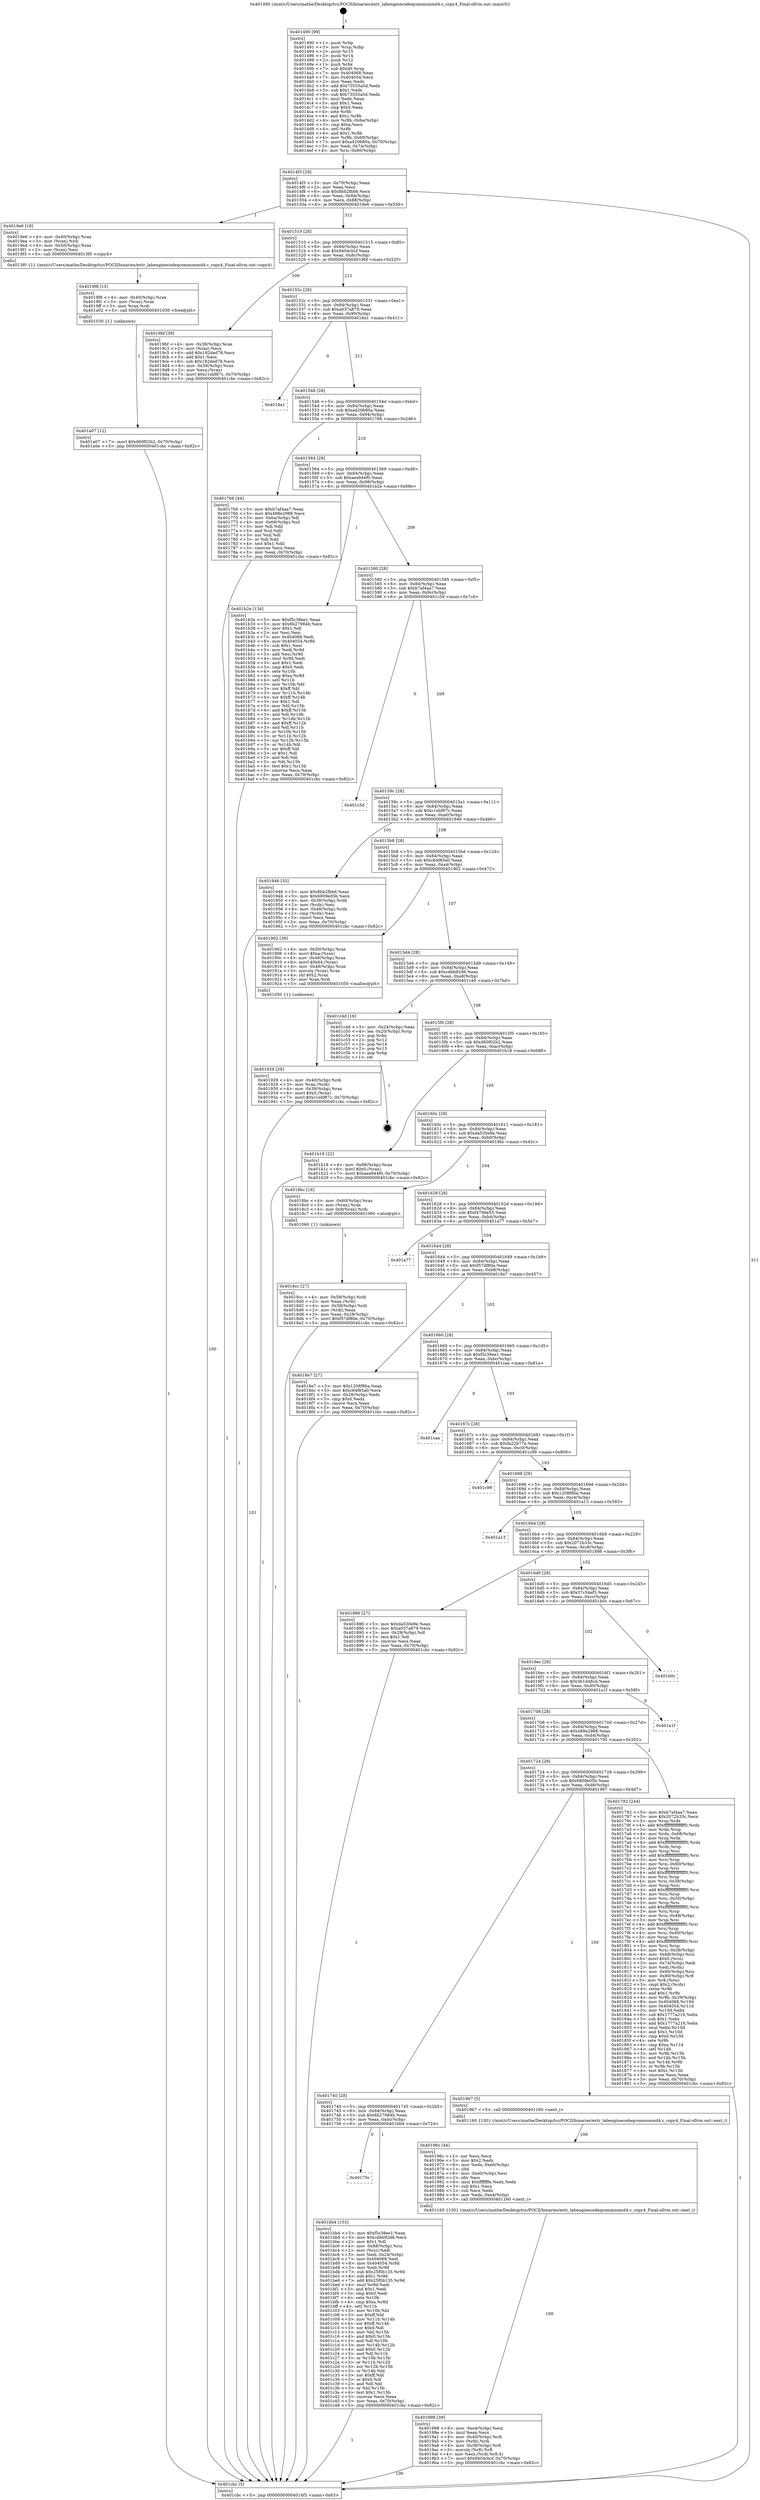 digraph "0x401490" {
  label = "0x401490 (/mnt/c/Users/mathe/Desktop/tcc/POCII/binaries/extr_labenginecodeqcommonmd4.c_copy4_Final-ollvm.out::main(0))"
  labelloc = "t"
  node[shape=record]

  Entry [label="",width=0.3,height=0.3,shape=circle,fillcolor=black,style=filled]
  "0x4014f3" [label="{
     0x4014f3 [29]\l
     | [instrs]\l
     &nbsp;&nbsp;0x4014f3 \<+3\>: mov -0x70(%rbp),%eax\l
     &nbsp;&nbsp;0x4014f6 \<+2\>: mov %eax,%ecx\l
     &nbsp;&nbsp;0x4014f8 \<+6\>: sub $0x8bb2fbb6,%ecx\l
     &nbsp;&nbsp;0x4014fe \<+6\>: mov %eax,-0x84(%rbp)\l
     &nbsp;&nbsp;0x401504 \<+6\>: mov %ecx,-0x88(%rbp)\l
     &nbsp;&nbsp;0x40150a \<+6\>: je 00000000004019e6 \<main+0x556\>\l
  }"]
  "0x4019e6" [label="{
     0x4019e6 [18]\l
     | [instrs]\l
     &nbsp;&nbsp;0x4019e6 \<+4\>: mov -0x40(%rbp),%rax\l
     &nbsp;&nbsp;0x4019ea \<+3\>: mov (%rax),%rdi\l
     &nbsp;&nbsp;0x4019ed \<+4\>: mov -0x50(%rbp),%rax\l
     &nbsp;&nbsp;0x4019f1 \<+2\>: mov (%rax),%esi\l
     &nbsp;&nbsp;0x4019f3 \<+5\>: call 00000000004013f0 \<copy4\>\l
     | [calls]\l
     &nbsp;&nbsp;0x4013f0 \{1\} (/mnt/c/Users/mathe/Desktop/tcc/POCII/binaries/extr_labenginecodeqcommonmd4.c_copy4_Final-ollvm.out::copy4)\l
  }"]
  "0x401510" [label="{
     0x401510 [28]\l
     | [instrs]\l
     &nbsp;&nbsp;0x401510 \<+5\>: jmp 0000000000401515 \<main+0x85\>\l
     &nbsp;&nbsp;0x401515 \<+6\>: mov -0x84(%rbp),%eax\l
     &nbsp;&nbsp;0x40151b \<+5\>: sub $0x9404cbcf,%eax\l
     &nbsp;&nbsp;0x401520 \<+6\>: mov %eax,-0x8c(%rbp)\l
     &nbsp;&nbsp;0x401526 \<+6\>: je 00000000004019bf \<main+0x52f\>\l
  }"]
  Exit [label="",width=0.3,height=0.3,shape=circle,fillcolor=black,style=filled,peripheries=2]
  "0x4019bf" [label="{
     0x4019bf [39]\l
     | [instrs]\l
     &nbsp;&nbsp;0x4019bf \<+4\>: mov -0x38(%rbp),%rax\l
     &nbsp;&nbsp;0x4019c3 \<+2\>: mov (%rax),%ecx\l
     &nbsp;&nbsp;0x4019c5 \<+6\>: add $0x182ded78,%ecx\l
     &nbsp;&nbsp;0x4019cb \<+3\>: add $0x1,%ecx\l
     &nbsp;&nbsp;0x4019ce \<+6\>: sub $0x182ded78,%ecx\l
     &nbsp;&nbsp;0x4019d4 \<+4\>: mov -0x38(%rbp),%rax\l
     &nbsp;&nbsp;0x4019d8 \<+2\>: mov %ecx,(%rax)\l
     &nbsp;&nbsp;0x4019da \<+7\>: movl $0xc1ebf87c,-0x70(%rbp)\l
     &nbsp;&nbsp;0x4019e1 \<+5\>: jmp 0000000000401cbc \<main+0x82c\>\l
  }"]
  "0x40152c" [label="{
     0x40152c [28]\l
     | [instrs]\l
     &nbsp;&nbsp;0x40152c \<+5\>: jmp 0000000000401531 \<main+0xa1\>\l
     &nbsp;&nbsp;0x401531 \<+6\>: mov -0x84(%rbp),%eax\l
     &nbsp;&nbsp;0x401537 \<+5\>: sub $0xa037a879,%eax\l
     &nbsp;&nbsp;0x40153c \<+6\>: mov %eax,-0x90(%rbp)\l
     &nbsp;&nbsp;0x401542 \<+6\>: je 00000000004018a1 \<main+0x411\>\l
  }"]
  "0x40175c" [label="{
     0x40175c\l
  }", style=dashed]
  "0x4018a1" [label="{
     0x4018a1\l
  }", style=dashed]
  "0x401548" [label="{
     0x401548 [28]\l
     | [instrs]\l
     &nbsp;&nbsp;0x401548 \<+5\>: jmp 000000000040154d \<main+0xbd\>\l
     &nbsp;&nbsp;0x40154d \<+6\>: mov -0x84(%rbp),%eax\l
     &nbsp;&nbsp;0x401553 \<+5\>: sub $0xa420680a,%eax\l
     &nbsp;&nbsp;0x401558 \<+6\>: mov %eax,-0x94(%rbp)\l
     &nbsp;&nbsp;0x40155e \<+6\>: je 0000000000401766 \<main+0x2d6\>\l
  }"]
  "0x401bb4" [label="{
     0x401bb4 [153]\l
     | [instrs]\l
     &nbsp;&nbsp;0x401bb4 \<+5\>: mov $0xf5c38ee1,%eax\l
     &nbsp;&nbsp;0x401bb9 \<+5\>: mov $0xcdbb92d6,%ecx\l
     &nbsp;&nbsp;0x401bbe \<+2\>: mov $0x1,%dl\l
     &nbsp;&nbsp;0x401bc0 \<+4\>: mov -0x68(%rbp),%rsi\l
     &nbsp;&nbsp;0x401bc4 \<+2\>: mov (%rsi),%edi\l
     &nbsp;&nbsp;0x401bc6 \<+3\>: mov %edi,-0x24(%rbp)\l
     &nbsp;&nbsp;0x401bc9 \<+7\>: mov 0x404068,%edi\l
     &nbsp;&nbsp;0x401bd0 \<+8\>: mov 0x404054,%r8d\l
     &nbsp;&nbsp;0x401bd8 \<+3\>: mov %edi,%r9d\l
     &nbsp;&nbsp;0x401bdb \<+7\>: sub $0x25f0b135,%r9d\l
     &nbsp;&nbsp;0x401be2 \<+4\>: sub $0x1,%r9d\l
     &nbsp;&nbsp;0x401be6 \<+7\>: add $0x25f0b135,%r9d\l
     &nbsp;&nbsp;0x401bed \<+4\>: imul %r9d,%edi\l
     &nbsp;&nbsp;0x401bf1 \<+3\>: and $0x1,%edi\l
     &nbsp;&nbsp;0x401bf4 \<+3\>: cmp $0x0,%edi\l
     &nbsp;&nbsp;0x401bf7 \<+4\>: sete %r10b\l
     &nbsp;&nbsp;0x401bfb \<+4\>: cmp $0xa,%r8d\l
     &nbsp;&nbsp;0x401bff \<+4\>: setl %r11b\l
     &nbsp;&nbsp;0x401c03 \<+3\>: mov %r10b,%bl\l
     &nbsp;&nbsp;0x401c06 \<+3\>: xor $0xff,%bl\l
     &nbsp;&nbsp;0x401c09 \<+3\>: mov %r11b,%r14b\l
     &nbsp;&nbsp;0x401c0c \<+4\>: xor $0xff,%r14b\l
     &nbsp;&nbsp;0x401c10 \<+3\>: xor $0x0,%dl\l
     &nbsp;&nbsp;0x401c13 \<+3\>: mov %bl,%r15b\l
     &nbsp;&nbsp;0x401c16 \<+4\>: and $0x0,%r15b\l
     &nbsp;&nbsp;0x401c1a \<+3\>: and %dl,%r10b\l
     &nbsp;&nbsp;0x401c1d \<+3\>: mov %r14b,%r12b\l
     &nbsp;&nbsp;0x401c20 \<+4\>: and $0x0,%r12b\l
     &nbsp;&nbsp;0x401c24 \<+3\>: and %dl,%r11b\l
     &nbsp;&nbsp;0x401c27 \<+3\>: or %r10b,%r15b\l
     &nbsp;&nbsp;0x401c2a \<+3\>: or %r11b,%r12b\l
     &nbsp;&nbsp;0x401c2d \<+3\>: xor %r12b,%r15b\l
     &nbsp;&nbsp;0x401c30 \<+3\>: or %r14b,%bl\l
     &nbsp;&nbsp;0x401c33 \<+3\>: xor $0xff,%bl\l
     &nbsp;&nbsp;0x401c36 \<+3\>: or $0x0,%dl\l
     &nbsp;&nbsp;0x401c39 \<+2\>: and %dl,%bl\l
     &nbsp;&nbsp;0x401c3b \<+3\>: or %bl,%r15b\l
     &nbsp;&nbsp;0x401c3e \<+4\>: test $0x1,%r15b\l
     &nbsp;&nbsp;0x401c42 \<+3\>: cmovne %ecx,%eax\l
     &nbsp;&nbsp;0x401c45 \<+3\>: mov %eax,-0x70(%rbp)\l
     &nbsp;&nbsp;0x401c48 \<+5\>: jmp 0000000000401cbc \<main+0x82c\>\l
  }"]
  "0x401766" [label="{
     0x401766 [44]\l
     | [instrs]\l
     &nbsp;&nbsp;0x401766 \<+5\>: mov $0xb7af4aa7,%eax\l
     &nbsp;&nbsp;0x40176b \<+5\>: mov $0x488e2988,%ecx\l
     &nbsp;&nbsp;0x401770 \<+3\>: mov -0x6a(%rbp),%dl\l
     &nbsp;&nbsp;0x401773 \<+4\>: mov -0x69(%rbp),%sil\l
     &nbsp;&nbsp;0x401777 \<+3\>: mov %dl,%dil\l
     &nbsp;&nbsp;0x40177a \<+3\>: and %sil,%dil\l
     &nbsp;&nbsp;0x40177d \<+3\>: xor %sil,%dl\l
     &nbsp;&nbsp;0x401780 \<+3\>: or %dl,%dil\l
     &nbsp;&nbsp;0x401783 \<+4\>: test $0x1,%dil\l
     &nbsp;&nbsp;0x401787 \<+3\>: cmovne %ecx,%eax\l
     &nbsp;&nbsp;0x40178a \<+3\>: mov %eax,-0x70(%rbp)\l
     &nbsp;&nbsp;0x40178d \<+5\>: jmp 0000000000401cbc \<main+0x82c\>\l
  }"]
  "0x401564" [label="{
     0x401564 [28]\l
     | [instrs]\l
     &nbsp;&nbsp;0x401564 \<+5\>: jmp 0000000000401569 \<main+0xd9\>\l
     &nbsp;&nbsp;0x401569 \<+6\>: mov -0x84(%rbp),%eax\l
     &nbsp;&nbsp;0x40156f \<+5\>: sub $0xaea944f0,%eax\l
     &nbsp;&nbsp;0x401574 \<+6\>: mov %eax,-0x98(%rbp)\l
     &nbsp;&nbsp;0x40157a \<+6\>: je 0000000000401b2e \<main+0x69e\>\l
  }"]
  "0x401cbc" [label="{
     0x401cbc [5]\l
     | [instrs]\l
     &nbsp;&nbsp;0x401cbc \<+5\>: jmp 00000000004014f3 \<main+0x63\>\l
  }"]
  "0x401490" [label="{
     0x401490 [99]\l
     | [instrs]\l
     &nbsp;&nbsp;0x401490 \<+1\>: push %rbp\l
     &nbsp;&nbsp;0x401491 \<+3\>: mov %rsp,%rbp\l
     &nbsp;&nbsp;0x401494 \<+2\>: push %r15\l
     &nbsp;&nbsp;0x401496 \<+2\>: push %r14\l
     &nbsp;&nbsp;0x401498 \<+2\>: push %r12\l
     &nbsp;&nbsp;0x40149a \<+1\>: push %rbx\l
     &nbsp;&nbsp;0x40149b \<+7\>: sub $0xd0,%rsp\l
     &nbsp;&nbsp;0x4014a2 \<+7\>: mov 0x404068,%eax\l
     &nbsp;&nbsp;0x4014a9 \<+7\>: mov 0x404054,%ecx\l
     &nbsp;&nbsp;0x4014b0 \<+2\>: mov %eax,%edx\l
     &nbsp;&nbsp;0x4014b2 \<+6\>: add $0x73555a5d,%edx\l
     &nbsp;&nbsp;0x4014b8 \<+3\>: sub $0x1,%edx\l
     &nbsp;&nbsp;0x4014bb \<+6\>: sub $0x73555a5d,%edx\l
     &nbsp;&nbsp;0x4014c1 \<+3\>: imul %edx,%eax\l
     &nbsp;&nbsp;0x4014c4 \<+3\>: and $0x1,%eax\l
     &nbsp;&nbsp;0x4014c7 \<+3\>: cmp $0x0,%eax\l
     &nbsp;&nbsp;0x4014ca \<+4\>: sete %r8b\l
     &nbsp;&nbsp;0x4014ce \<+4\>: and $0x1,%r8b\l
     &nbsp;&nbsp;0x4014d2 \<+4\>: mov %r8b,-0x6a(%rbp)\l
     &nbsp;&nbsp;0x4014d6 \<+3\>: cmp $0xa,%ecx\l
     &nbsp;&nbsp;0x4014d9 \<+4\>: setl %r8b\l
     &nbsp;&nbsp;0x4014dd \<+4\>: and $0x1,%r8b\l
     &nbsp;&nbsp;0x4014e1 \<+4\>: mov %r8b,-0x69(%rbp)\l
     &nbsp;&nbsp;0x4014e5 \<+7\>: movl $0xa420680a,-0x70(%rbp)\l
     &nbsp;&nbsp;0x4014ec \<+3\>: mov %edi,-0x74(%rbp)\l
     &nbsp;&nbsp;0x4014ef \<+4\>: mov %rsi,-0x80(%rbp)\l
  }"]
  "0x401a07" [label="{
     0x401a07 [12]\l
     | [instrs]\l
     &nbsp;&nbsp;0x401a07 \<+7\>: movl $0xd60f02b2,-0x70(%rbp)\l
     &nbsp;&nbsp;0x401a0e \<+5\>: jmp 0000000000401cbc \<main+0x82c\>\l
  }"]
  "0x401b2e" [label="{
     0x401b2e [134]\l
     | [instrs]\l
     &nbsp;&nbsp;0x401b2e \<+5\>: mov $0xf5c38ee1,%eax\l
     &nbsp;&nbsp;0x401b33 \<+5\>: mov $0x6b27984b,%ecx\l
     &nbsp;&nbsp;0x401b38 \<+2\>: mov $0x1,%dl\l
     &nbsp;&nbsp;0x401b3a \<+2\>: xor %esi,%esi\l
     &nbsp;&nbsp;0x401b3c \<+7\>: mov 0x404068,%edi\l
     &nbsp;&nbsp;0x401b43 \<+8\>: mov 0x404054,%r8d\l
     &nbsp;&nbsp;0x401b4b \<+3\>: sub $0x1,%esi\l
     &nbsp;&nbsp;0x401b4e \<+3\>: mov %edi,%r9d\l
     &nbsp;&nbsp;0x401b51 \<+3\>: add %esi,%r9d\l
     &nbsp;&nbsp;0x401b54 \<+4\>: imul %r9d,%edi\l
     &nbsp;&nbsp;0x401b58 \<+3\>: and $0x1,%edi\l
     &nbsp;&nbsp;0x401b5b \<+3\>: cmp $0x0,%edi\l
     &nbsp;&nbsp;0x401b5e \<+4\>: sete %r10b\l
     &nbsp;&nbsp;0x401b62 \<+4\>: cmp $0xa,%r8d\l
     &nbsp;&nbsp;0x401b66 \<+4\>: setl %r11b\l
     &nbsp;&nbsp;0x401b6a \<+3\>: mov %r10b,%bl\l
     &nbsp;&nbsp;0x401b6d \<+3\>: xor $0xff,%bl\l
     &nbsp;&nbsp;0x401b70 \<+3\>: mov %r11b,%r14b\l
     &nbsp;&nbsp;0x401b73 \<+4\>: xor $0xff,%r14b\l
     &nbsp;&nbsp;0x401b77 \<+3\>: xor $0x1,%dl\l
     &nbsp;&nbsp;0x401b7a \<+3\>: mov %bl,%r15b\l
     &nbsp;&nbsp;0x401b7d \<+4\>: and $0xff,%r15b\l
     &nbsp;&nbsp;0x401b81 \<+3\>: and %dl,%r10b\l
     &nbsp;&nbsp;0x401b84 \<+3\>: mov %r14b,%r12b\l
     &nbsp;&nbsp;0x401b87 \<+4\>: and $0xff,%r12b\l
     &nbsp;&nbsp;0x401b8b \<+3\>: and %dl,%r11b\l
     &nbsp;&nbsp;0x401b8e \<+3\>: or %r10b,%r15b\l
     &nbsp;&nbsp;0x401b91 \<+3\>: or %r11b,%r12b\l
     &nbsp;&nbsp;0x401b94 \<+3\>: xor %r12b,%r15b\l
     &nbsp;&nbsp;0x401b97 \<+3\>: or %r14b,%bl\l
     &nbsp;&nbsp;0x401b9a \<+3\>: xor $0xff,%bl\l
     &nbsp;&nbsp;0x401b9d \<+3\>: or $0x1,%dl\l
     &nbsp;&nbsp;0x401ba0 \<+2\>: and %dl,%bl\l
     &nbsp;&nbsp;0x401ba2 \<+3\>: or %bl,%r15b\l
     &nbsp;&nbsp;0x401ba5 \<+4\>: test $0x1,%r15b\l
     &nbsp;&nbsp;0x401ba9 \<+3\>: cmovne %ecx,%eax\l
     &nbsp;&nbsp;0x401bac \<+3\>: mov %eax,-0x70(%rbp)\l
     &nbsp;&nbsp;0x401baf \<+5\>: jmp 0000000000401cbc \<main+0x82c\>\l
  }"]
  "0x401580" [label="{
     0x401580 [28]\l
     | [instrs]\l
     &nbsp;&nbsp;0x401580 \<+5\>: jmp 0000000000401585 \<main+0xf5\>\l
     &nbsp;&nbsp;0x401585 \<+6\>: mov -0x84(%rbp),%eax\l
     &nbsp;&nbsp;0x40158b \<+5\>: sub $0xb7af4aa7,%eax\l
     &nbsp;&nbsp;0x401590 \<+6\>: mov %eax,-0x9c(%rbp)\l
     &nbsp;&nbsp;0x401596 \<+6\>: je 0000000000401c5d \<main+0x7cd\>\l
  }"]
  "0x4019f8" [label="{
     0x4019f8 [15]\l
     | [instrs]\l
     &nbsp;&nbsp;0x4019f8 \<+4\>: mov -0x40(%rbp),%rax\l
     &nbsp;&nbsp;0x4019fc \<+3\>: mov (%rax),%rax\l
     &nbsp;&nbsp;0x4019ff \<+3\>: mov %rax,%rdi\l
     &nbsp;&nbsp;0x401a02 \<+5\>: call 0000000000401030 \<free@plt\>\l
     | [calls]\l
     &nbsp;&nbsp;0x401030 \{1\} (unknown)\l
  }"]
  "0x401c5d" [label="{
     0x401c5d\l
  }", style=dashed]
  "0x40159c" [label="{
     0x40159c [28]\l
     | [instrs]\l
     &nbsp;&nbsp;0x40159c \<+5\>: jmp 00000000004015a1 \<main+0x111\>\l
     &nbsp;&nbsp;0x4015a1 \<+6\>: mov -0x84(%rbp),%eax\l
     &nbsp;&nbsp;0x4015a7 \<+5\>: sub $0xc1ebf87c,%eax\l
     &nbsp;&nbsp;0x4015ac \<+6\>: mov %eax,-0xa0(%rbp)\l
     &nbsp;&nbsp;0x4015b2 \<+6\>: je 0000000000401946 \<main+0x4b6\>\l
  }"]
  "0x401998" [label="{
     0x401998 [39]\l
     | [instrs]\l
     &nbsp;&nbsp;0x401998 \<+6\>: mov -0xe4(%rbp),%ecx\l
     &nbsp;&nbsp;0x40199e \<+3\>: imul %eax,%ecx\l
     &nbsp;&nbsp;0x4019a1 \<+4\>: mov -0x40(%rbp),%rdi\l
     &nbsp;&nbsp;0x4019a5 \<+3\>: mov (%rdi),%rdi\l
     &nbsp;&nbsp;0x4019a8 \<+4\>: mov -0x38(%rbp),%r8\l
     &nbsp;&nbsp;0x4019ac \<+3\>: movslq (%r8),%r8\l
     &nbsp;&nbsp;0x4019af \<+4\>: mov %ecx,(%rdi,%r8,4)\l
     &nbsp;&nbsp;0x4019b3 \<+7\>: movl $0x9404cbcf,-0x70(%rbp)\l
     &nbsp;&nbsp;0x4019ba \<+5\>: jmp 0000000000401cbc \<main+0x82c\>\l
  }"]
  "0x401946" [label="{
     0x401946 [33]\l
     | [instrs]\l
     &nbsp;&nbsp;0x401946 \<+5\>: mov $0x8bb2fbb6,%eax\l
     &nbsp;&nbsp;0x40194b \<+5\>: mov $0x6809e05b,%ecx\l
     &nbsp;&nbsp;0x401950 \<+4\>: mov -0x38(%rbp),%rdx\l
     &nbsp;&nbsp;0x401954 \<+2\>: mov (%rdx),%esi\l
     &nbsp;&nbsp;0x401956 \<+4\>: mov -0x48(%rbp),%rdx\l
     &nbsp;&nbsp;0x40195a \<+2\>: cmp (%rdx),%esi\l
     &nbsp;&nbsp;0x40195c \<+3\>: cmovl %ecx,%eax\l
     &nbsp;&nbsp;0x40195f \<+3\>: mov %eax,-0x70(%rbp)\l
     &nbsp;&nbsp;0x401962 \<+5\>: jmp 0000000000401cbc \<main+0x82c\>\l
  }"]
  "0x4015b8" [label="{
     0x4015b8 [28]\l
     | [instrs]\l
     &nbsp;&nbsp;0x4015b8 \<+5\>: jmp 00000000004015bd \<main+0x12d\>\l
     &nbsp;&nbsp;0x4015bd \<+6\>: mov -0x84(%rbp),%eax\l
     &nbsp;&nbsp;0x4015c3 \<+5\>: sub $0xc64f85a0,%eax\l
     &nbsp;&nbsp;0x4015c8 \<+6\>: mov %eax,-0xa4(%rbp)\l
     &nbsp;&nbsp;0x4015ce \<+6\>: je 0000000000401902 \<main+0x472\>\l
  }"]
  "0x40196c" [label="{
     0x40196c [44]\l
     | [instrs]\l
     &nbsp;&nbsp;0x40196c \<+2\>: xor %ecx,%ecx\l
     &nbsp;&nbsp;0x40196e \<+5\>: mov $0x2,%edx\l
     &nbsp;&nbsp;0x401973 \<+6\>: mov %edx,-0xe0(%rbp)\l
     &nbsp;&nbsp;0x401979 \<+1\>: cltd\l
     &nbsp;&nbsp;0x40197a \<+6\>: mov -0xe0(%rbp),%esi\l
     &nbsp;&nbsp;0x401980 \<+2\>: idiv %esi\l
     &nbsp;&nbsp;0x401982 \<+6\>: imul $0xfffffffe,%edx,%edx\l
     &nbsp;&nbsp;0x401988 \<+3\>: sub $0x1,%ecx\l
     &nbsp;&nbsp;0x40198b \<+2\>: sub %ecx,%edx\l
     &nbsp;&nbsp;0x40198d \<+6\>: mov %edx,-0xe4(%rbp)\l
     &nbsp;&nbsp;0x401993 \<+5\>: call 0000000000401160 \<next_i\>\l
     | [calls]\l
     &nbsp;&nbsp;0x401160 \{100\} (/mnt/c/Users/mathe/Desktop/tcc/POCII/binaries/extr_labenginecodeqcommonmd4.c_copy4_Final-ollvm.out::next_i)\l
  }"]
  "0x401902" [label="{
     0x401902 [39]\l
     | [instrs]\l
     &nbsp;&nbsp;0x401902 \<+4\>: mov -0x50(%rbp),%rax\l
     &nbsp;&nbsp;0x401906 \<+6\>: movl $0xa,(%rax)\l
     &nbsp;&nbsp;0x40190c \<+4\>: mov -0x48(%rbp),%rax\l
     &nbsp;&nbsp;0x401910 \<+6\>: movl $0x64,(%rax)\l
     &nbsp;&nbsp;0x401916 \<+4\>: mov -0x48(%rbp),%rax\l
     &nbsp;&nbsp;0x40191a \<+3\>: movslq (%rax),%rax\l
     &nbsp;&nbsp;0x40191d \<+4\>: shl $0x2,%rax\l
     &nbsp;&nbsp;0x401921 \<+3\>: mov %rax,%rdi\l
     &nbsp;&nbsp;0x401924 \<+5\>: call 0000000000401050 \<malloc@plt\>\l
     | [calls]\l
     &nbsp;&nbsp;0x401050 \{1\} (unknown)\l
  }"]
  "0x4015d4" [label="{
     0x4015d4 [28]\l
     | [instrs]\l
     &nbsp;&nbsp;0x4015d4 \<+5\>: jmp 00000000004015d9 \<main+0x149\>\l
     &nbsp;&nbsp;0x4015d9 \<+6\>: mov -0x84(%rbp),%eax\l
     &nbsp;&nbsp;0x4015df \<+5\>: sub $0xcdbb92d6,%eax\l
     &nbsp;&nbsp;0x4015e4 \<+6\>: mov %eax,-0xa8(%rbp)\l
     &nbsp;&nbsp;0x4015ea \<+6\>: je 0000000000401c4d \<main+0x7bd\>\l
  }"]
  "0x401740" [label="{
     0x401740 [28]\l
     | [instrs]\l
     &nbsp;&nbsp;0x401740 \<+5\>: jmp 0000000000401745 \<main+0x2b5\>\l
     &nbsp;&nbsp;0x401745 \<+6\>: mov -0x84(%rbp),%eax\l
     &nbsp;&nbsp;0x40174b \<+5\>: sub $0x6b27984b,%eax\l
     &nbsp;&nbsp;0x401750 \<+6\>: mov %eax,-0xdc(%rbp)\l
     &nbsp;&nbsp;0x401756 \<+6\>: je 0000000000401bb4 \<main+0x724\>\l
  }"]
  "0x401c4d" [label="{
     0x401c4d [16]\l
     | [instrs]\l
     &nbsp;&nbsp;0x401c4d \<+3\>: mov -0x24(%rbp),%eax\l
     &nbsp;&nbsp;0x401c50 \<+4\>: lea -0x20(%rbp),%rsp\l
     &nbsp;&nbsp;0x401c54 \<+1\>: pop %rbx\l
     &nbsp;&nbsp;0x401c55 \<+2\>: pop %r12\l
     &nbsp;&nbsp;0x401c57 \<+2\>: pop %r14\l
     &nbsp;&nbsp;0x401c59 \<+2\>: pop %r15\l
     &nbsp;&nbsp;0x401c5b \<+1\>: pop %rbp\l
     &nbsp;&nbsp;0x401c5c \<+1\>: ret\l
  }"]
  "0x4015f0" [label="{
     0x4015f0 [28]\l
     | [instrs]\l
     &nbsp;&nbsp;0x4015f0 \<+5\>: jmp 00000000004015f5 \<main+0x165\>\l
     &nbsp;&nbsp;0x4015f5 \<+6\>: mov -0x84(%rbp),%eax\l
     &nbsp;&nbsp;0x4015fb \<+5\>: sub $0xd60f02b2,%eax\l
     &nbsp;&nbsp;0x401600 \<+6\>: mov %eax,-0xac(%rbp)\l
     &nbsp;&nbsp;0x401606 \<+6\>: je 0000000000401b18 \<main+0x688\>\l
  }"]
  "0x401967" [label="{
     0x401967 [5]\l
     | [instrs]\l
     &nbsp;&nbsp;0x401967 \<+5\>: call 0000000000401160 \<next_i\>\l
     | [calls]\l
     &nbsp;&nbsp;0x401160 \{100\} (/mnt/c/Users/mathe/Desktop/tcc/POCII/binaries/extr_labenginecodeqcommonmd4.c_copy4_Final-ollvm.out::next_i)\l
  }"]
  "0x401b18" [label="{
     0x401b18 [22]\l
     | [instrs]\l
     &nbsp;&nbsp;0x401b18 \<+4\>: mov -0x68(%rbp),%rax\l
     &nbsp;&nbsp;0x401b1c \<+6\>: movl $0x0,(%rax)\l
     &nbsp;&nbsp;0x401b22 \<+7\>: movl $0xaea944f0,-0x70(%rbp)\l
     &nbsp;&nbsp;0x401b29 \<+5\>: jmp 0000000000401cbc \<main+0x82c\>\l
  }"]
  "0x40160c" [label="{
     0x40160c [28]\l
     | [instrs]\l
     &nbsp;&nbsp;0x40160c \<+5\>: jmp 0000000000401611 \<main+0x181\>\l
     &nbsp;&nbsp;0x401611 \<+6\>: mov -0x84(%rbp),%eax\l
     &nbsp;&nbsp;0x401617 \<+5\>: sub $0xda530e9e,%eax\l
     &nbsp;&nbsp;0x40161c \<+6\>: mov %eax,-0xb0(%rbp)\l
     &nbsp;&nbsp;0x401622 \<+6\>: je 00000000004018bc \<main+0x42c\>\l
  }"]
  "0x401929" [label="{
     0x401929 [29]\l
     | [instrs]\l
     &nbsp;&nbsp;0x401929 \<+4\>: mov -0x40(%rbp),%rdi\l
     &nbsp;&nbsp;0x40192d \<+3\>: mov %rax,(%rdi)\l
     &nbsp;&nbsp;0x401930 \<+4\>: mov -0x38(%rbp),%rax\l
     &nbsp;&nbsp;0x401934 \<+6\>: movl $0x0,(%rax)\l
     &nbsp;&nbsp;0x40193a \<+7\>: movl $0xc1ebf87c,-0x70(%rbp)\l
     &nbsp;&nbsp;0x401941 \<+5\>: jmp 0000000000401cbc \<main+0x82c\>\l
  }"]
  "0x4018bc" [label="{
     0x4018bc [16]\l
     | [instrs]\l
     &nbsp;&nbsp;0x4018bc \<+4\>: mov -0x60(%rbp),%rax\l
     &nbsp;&nbsp;0x4018c0 \<+3\>: mov (%rax),%rax\l
     &nbsp;&nbsp;0x4018c3 \<+4\>: mov 0x8(%rax),%rdi\l
     &nbsp;&nbsp;0x4018c7 \<+5\>: call 0000000000401060 \<atoi@plt\>\l
     | [calls]\l
     &nbsp;&nbsp;0x401060 \{1\} (unknown)\l
  }"]
  "0x401628" [label="{
     0x401628 [28]\l
     | [instrs]\l
     &nbsp;&nbsp;0x401628 \<+5\>: jmp 000000000040162d \<main+0x19d\>\l
     &nbsp;&nbsp;0x40162d \<+6\>: mov -0x84(%rbp),%eax\l
     &nbsp;&nbsp;0x401633 \<+5\>: sub $0xf479de55,%eax\l
     &nbsp;&nbsp;0x401638 \<+6\>: mov %eax,-0xb4(%rbp)\l
     &nbsp;&nbsp;0x40163e \<+6\>: je 0000000000401a77 \<main+0x5e7\>\l
  }"]
  "0x4018cc" [label="{
     0x4018cc [27]\l
     | [instrs]\l
     &nbsp;&nbsp;0x4018cc \<+4\>: mov -0x58(%rbp),%rdi\l
     &nbsp;&nbsp;0x4018d0 \<+2\>: mov %eax,(%rdi)\l
     &nbsp;&nbsp;0x4018d2 \<+4\>: mov -0x58(%rbp),%rdi\l
     &nbsp;&nbsp;0x4018d6 \<+2\>: mov (%rdi),%eax\l
     &nbsp;&nbsp;0x4018d8 \<+3\>: mov %eax,-0x28(%rbp)\l
     &nbsp;&nbsp;0x4018db \<+7\>: movl $0xf57df80e,-0x70(%rbp)\l
     &nbsp;&nbsp;0x4018e2 \<+5\>: jmp 0000000000401cbc \<main+0x82c\>\l
  }"]
  "0x401a77" [label="{
     0x401a77\l
  }", style=dashed]
  "0x401644" [label="{
     0x401644 [28]\l
     | [instrs]\l
     &nbsp;&nbsp;0x401644 \<+5\>: jmp 0000000000401649 \<main+0x1b9\>\l
     &nbsp;&nbsp;0x401649 \<+6\>: mov -0x84(%rbp),%eax\l
     &nbsp;&nbsp;0x40164f \<+5\>: sub $0xf57df80e,%eax\l
     &nbsp;&nbsp;0x401654 \<+6\>: mov %eax,-0xb8(%rbp)\l
     &nbsp;&nbsp;0x40165a \<+6\>: je 00000000004018e7 \<main+0x457\>\l
  }"]
  "0x401724" [label="{
     0x401724 [28]\l
     | [instrs]\l
     &nbsp;&nbsp;0x401724 \<+5\>: jmp 0000000000401729 \<main+0x299\>\l
     &nbsp;&nbsp;0x401729 \<+6\>: mov -0x84(%rbp),%eax\l
     &nbsp;&nbsp;0x40172f \<+5\>: sub $0x6809e05b,%eax\l
     &nbsp;&nbsp;0x401734 \<+6\>: mov %eax,-0xd8(%rbp)\l
     &nbsp;&nbsp;0x40173a \<+6\>: je 0000000000401967 \<main+0x4d7\>\l
  }"]
  "0x4018e7" [label="{
     0x4018e7 [27]\l
     | [instrs]\l
     &nbsp;&nbsp;0x4018e7 \<+5\>: mov $0x1208f8ba,%eax\l
     &nbsp;&nbsp;0x4018ec \<+5\>: mov $0xc64f85a0,%ecx\l
     &nbsp;&nbsp;0x4018f1 \<+3\>: mov -0x28(%rbp),%edx\l
     &nbsp;&nbsp;0x4018f4 \<+3\>: cmp $0x0,%edx\l
     &nbsp;&nbsp;0x4018f7 \<+3\>: cmove %ecx,%eax\l
     &nbsp;&nbsp;0x4018fa \<+3\>: mov %eax,-0x70(%rbp)\l
     &nbsp;&nbsp;0x4018fd \<+5\>: jmp 0000000000401cbc \<main+0x82c\>\l
  }"]
  "0x401660" [label="{
     0x401660 [28]\l
     | [instrs]\l
     &nbsp;&nbsp;0x401660 \<+5\>: jmp 0000000000401665 \<main+0x1d5\>\l
     &nbsp;&nbsp;0x401665 \<+6\>: mov -0x84(%rbp),%eax\l
     &nbsp;&nbsp;0x40166b \<+5\>: sub $0xf5c38ee1,%eax\l
     &nbsp;&nbsp;0x401670 \<+6\>: mov %eax,-0xbc(%rbp)\l
     &nbsp;&nbsp;0x401676 \<+6\>: je 0000000000401caa \<main+0x81a\>\l
  }"]
  "0x401792" [label="{
     0x401792 [244]\l
     | [instrs]\l
     &nbsp;&nbsp;0x401792 \<+5\>: mov $0xb7af4aa7,%eax\l
     &nbsp;&nbsp;0x401797 \<+5\>: mov $0x2072b33c,%ecx\l
     &nbsp;&nbsp;0x40179c \<+3\>: mov %rsp,%rdx\l
     &nbsp;&nbsp;0x40179f \<+4\>: add $0xfffffffffffffff0,%rdx\l
     &nbsp;&nbsp;0x4017a3 \<+3\>: mov %rdx,%rsp\l
     &nbsp;&nbsp;0x4017a6 \<+4\>: mov %rdx,-0x68(%rbp)\l
     &nbsp;&nbsp;0x4017aa \<+3\>: mov %rsp,%rdx\l
     &nbsp;&nbsp;0x4017ad \<+4\>: add $0xfffffffffffffff0,%rdx\l
     &nbsp;&nbsp;0x4017b1 \<+3\>: mov %rdx,%rsp\l
     &nbsp;&nbsp;0x4017b4 \<+3\>: mov %rsp,%rsi\l
     &nbsp;&nbsp;0x4017b7 \<+4\>: add $0xfffffffffffffff0,%rsi\l
     &nbsp;&nbsp;0x4017bb \<+3\>: mov %rsi,%rsp\l
     &nbsp;&nbsp;0x4017be \<+4\>: mov %rsi,-0x60(%rbp)\l
     &nbsp;&nbsp;0x4017c2 \<+3\>: mov %rsp,%rsi\l
     &nbsp;&nbsp;0x4017c5 \<+4\>: add $0xfffffffffffffff0,%rsi\l
     &nbsp;&nbsp;0x4017c9 \<+3\>: mov %rsi,%rsp\l
     &nbsp;&nbsp;0x4017cc \<+4\>: mov %rsi,-0x58(%rbp)\l
     &nbsp;&nbsp;0x4017d0 \<+3\>: mov %rsp,%rsi\l
     &nbsp;&nbsp;0x4017d3 \<+4\>: add $0xfffffffffffffff0,%rsi\l
     &nbsp;&nbsp;0x4017d7 \<+3\>: mov %rsi,%rsp\l
     &nbsp;&nbsp;0x4017da \<+4\>: mov %rsi,-0x50(%rbp)\l
     &nbsp;&nbsp;0x4017de \<+3\>: mov %rsp,%rsi\l
     &nbsp;&nbsp;0x4017e1 \<+4\>: add $0xfffffffffffffff0,%rsi\l
     &nbsp;&nbsp;0x4017e5 \<+3\>: mov %rsi,%rsp\l
     &nbsp;&nbsp;0x4017e8 \<+4\>: mov %rsi,-0x48(%rbp)\l
     &nbsp;&nbsp;0x4017ec \<+3\>: mov %rsp,%rsi\l
     &nbsp;&nbsp;0x4017ef \<+4\>: add $0xfffffffffffffff0,%rsi\l
     &nbsp;&nbsp;0x4017f3 \<+3\>: mov %rsi,%rsp\l
     &nbsp;&nbsp;0x4017f6 \<+4\>: mov %rsi,-0x40(%rbp)\l
     &nbsp;&nbsp;0x4017fa \<+3\>: mov %rsp,%rsi\l
     &nbsp;&nbsp;0x4017fd \<+4\>: add $0xfffffffffffffff0,%rsi\l
     &nbsp;&nbsp;0x401801 \<+3\>: mov %rsi,%rsp\l
     &nbsp;&nbsp;0x401804 \<+4\>: mov %rsi,-0x38(%rbp)\l
     &nbsp;&nbsp;0x401808 \<+4\>: mov -0x68(%rbp),%rsi\l
     &nbsp;&nbsp;0x40180c \<+6\>: movl $0x0,(%rsi)\l
     &nbsp;&nbsp;0x401812 \<+3\>: mov -0x74(%rbp),%edi\l
     &nbsp;&nbsp;0x401815 \<+2\>: mov %edi,(%rdx)\l
     &nbsp;&nbsp;0x401817 \<+4\>: mov -0x60(%rbp),%rsi\l
     &nbsp;&nbsp;0x40181b \<+4\>: mov -0x80(%rbp),%r8\l
     &nbsp;&nbsp;0x40181f \<+3\>: mov %r8,(%rsi)\l
     &nbsp;&nbsp;0x401822 \<+3\>: cmpl $0x2,(%rdx)\l
     &nbsp;&nbsp;0x401825 \<+4\>: setne %r9b\l
     &nbsp;&nbsp;0x401829 \<+4\>: and $0x1,%r9b\l
     &nbsp;&nbsp;0x40182d \<+4\>: mov %r9b,-0x29(%rbp)\l
     &nbsp;&nbsp;0x401831 \<+8\>: mov 0x404068,%r10d\l
     &nbsp;&nbsp;0x401839 \<+8\>: mov 0x404054,%r11d\l
     &nbsp;&nbsp;0x401841 \<+3\>: mov %r10d,%ebx\l
     &nbsp;&nbsp;0x401844 \<+6\>: sub $0x1777a216,%ebx\l
     &nbsp;&nbsp;0x40184a \<+3\>: sub $0x1,%ebx\l
     &nbsp;&nbsp;0x40184d \<+6\>: add $0x1777a216,%ebx\l
     &nbsp;&nbsp;0x401853 \<+4\>: imul %ebx,%r10d\l
     &nbsp;&nbsp;0x401857 \<+4\>: and $0x1,%r10d\l
     &nbsp;&nbsp;0x40185b \<+4\>: cmp $0x0,%r10d\l
     &nbsp;&nbsp;0x40185f \<+4\>: sete %r9b\l
     &nbsp;&nbsp;0x401863 \<+4\>: cmp $0xa,%r11d\l
     &nbsp;&nbsp;0x401867 \<+4\>: setl %r14b\l
     &nbsp;&nbsp;0x40186b \<+3\>: mov %r9b,%r15b\l
     &nbsp;&nbsp;0x40186e \<+3\>: and %r14b,%r15b\l
     &nbsp;&nbsp;0x401871 \<+3\>: xor %r14b,%r9b\l
     &nbsp;&nbsp;0x401874 \<+3\>: or %r9b,%r15b\l
     &nbsp;&nbsp;0x401877 \<+4\>: test $0x1,%r15b\l
     &nbsp;&nbsp;0x40187b \<+3\>: cmovne %ecx,%eax\l
     &nbsp;&nbsp;0x40187e \<+3\>: mov %eax,-0x70(%rbp)\l
     &nbsp;&nbsp;0x401881 \<+5\>: jmp 0000000000401cbc \<main+0x82c\>\l
  }"]
  "0x401caa" [label="{
     0x401caa\l
  }", style=dashed]
  "0x40167c" [label="{
     0x40167c [28]\l
     | [instrs]\l
     &nbsp;&nbsp;0x40167c \<+5\>: jmp 0000000000401681 \<main+0x1f1\>\l
     &nbsp;&nbsp;0x401681 \<+6\>: mov -0x84(%rbp),%eax\l
     &nbsp;&nbsp;0x401687 \<+5\>: sub $0xfa22b77e,%eax\l
     &nbsp;&nbsp;0x40168c \<+6\>: mov %eax,-0xc0(%rbp)\l
     &nbsp;&nbsp;0x401692 \<+6\>: je 0000000000401c99 \<main+0x809\>\l
  }"]
  "0x401708" [label="{
     0x401708 [28]\l
     | [instrs]\l
     &nbsp;&nbsp;0x401708 \<+5\>: jmp 000000000040170d \<main+0x27d\>\l
     &nbsp;&nbsp;0x40170d \<+6\>: mov -0x84(%rbp),%eax\l
     &nbsp;&nbsp;0x401713 \<+5\>: sub $0x488e2988,%eax\l
     &nbsp;&nbsp;0x401718 \<+6\>: mov %eax,-0xd4(%rbp)\l
     &nbsp;&nbsp;0x40171e \<+6\>: je 0000000000401792 \<main+0x302\>\l
  }"]
  "0x401c99" [label="{
     0x401c99\l
  }", style=dashed]
  "0x401698" [label="{
     0x401698 [28]\l
     | [instrs]\l
     &nbsp;&nbsp;0x401698 \<+5\>: jmp 000000000040169d \<main+0x20d\>\l
     &nbsp;&nbsp;0x40169d \<+6\>: mov -0x84(%rbp),%eax\l
     &nbsp;&nbsp;0x4016a3 \<+5\>: sub $0x1208f8ba,%eax\l
     &nbsp;&nbsp;0x4016a8 \<+6\>: mov %eax,-0xc4(%rbp)\l
     &nbsp;&nbsp;0x4016ae \<+6\>: je 0000000000401a13 \<main+0x583\>\l
  }"]
  "0x401a1f" [label="{
     0x401a1f\l
  }", style=dashed]
  "0x401a13" [label="{
     0x401a13\l
  }", style=dashed]
  "0x4016b4" [label="{
     0x4016b4 [28]\l
     | [instrs]\l
     &nbsp;&nbsp;0x4016b4 \<+5\>: jmp 00000000004016b9 \<main+0x229\>\l
     &nbsp;&nbsp;0x4016b9 \<+6\>: mov -0x84(%rbp),%eax\l
     &nbsp;&nbsp;0x4016bf \<+5\>: sub $0x2072b33c,%eax\l
     &nbsp;&nbsp;0x4016c4 \<+6\>: mov %eax,-0xc8(%rbp)\l
     &nbsp;&nbsp;0x4016ca \<+6\>: je 0000000000401886 \<main+0x3f6\>\l
  }"]
  "0x4016ec" [label="{
     0x4016ec [28]\l
     | [instrs]\l
     &nbsp;&nbsp;0x4016ec \<+5\>: jmp 00000000004016f1 \<main+0x261\>\l
     &nbsp;&nbsp;0x4016f1 \<+6\>: mov -0x84(%rbp),%eax\l
     &nbsp;&nbsp;0x4016f7 \<+5\>: sub $0x3b1d48cd,%eax\l
     &nbsp;&nbsp;0x4016fc \<+6\>: mov %eax,-0xd0(%rbp)\l
     &nbsp;&nbsp;0x401702 \<+6\>: je 0000000000401a1f \<main+0x58f\>\l
  }"]
  "0x401886" [label="{
     0x401886 [27]\l
     | [instrs]\l
     &nbsp;&nbsp;0x401886 \<+5\>: mov $0xda530e9e,%eax\l
     &nbsp;&nbsp;0x40188b \<+5\>: mov $0xa037a879,%ecx\l
     &nbsp;&nbsp;0x401890 \<+3\>: mov -0x29(%rbp),%dl\l
     &nbsp;&nbsp;0x401893 \<+3\>: test $0x1,%dl\l
     &nbsp;&nbsp;0x401896 \<+3\>: cmovne %ecx,%eax\l
     &nbsp;&nbsp;0x401899 \<+3\>: mov %eax,-0x70(%rbp)\l
     &nbsp;&nbsp;0x40189c \<+5\>: jmp 0000000000401cbc \<main+0x82c\>\l
  }"]
  "0x4016d0" [label="{
     0x4016d0 [28]\l
     | [instrs]\l
     &nbsp;&nbsp;0x4016d0 \<+5\>: jmp 00000000004016d5 \<main+0x245\>\l
     &nbsp;&nbsp;0x4016d5 \<+6\>: mov -0x84(%rbp),%eax\l
     &nbsp;&nbsp;0x4016db \<+5\>: sub $0x37c54ef3,%eax\l
     &nbsp;&nbsp;0x4016e0 \<+6\>: mov %eax,-0xcc(%rbp)\l
     &nbsp;&nbsp;0x4016e6 \<+6\>: je 0000000000401b0c \<main+0x67c\>\l
  }"]
  "0x401b0c" [label="{
     0x401b0c\l
  }", style=dashed]
  Entry -> "0x401490" [label=" 1"]
  "0x4014f3" -> "0x4019e6" [label=" 1"]
  "0x4014f3" -> "0x401510" [label=" 311"]
  "0x401c4d" -> Exit [label=" 1"]
  "0x401510" -> "0x4019bf" [label=" 100"]
  "0x401510" -> "0x40152c" [label=" 211"]
  "0x401bb4" -> "0x401cbc" [label=" 1"]
  "0x40152c" -> "0x4018a1" [label=" 0"]
  "0x40152c" -> "0x401548" [label=" 211"]
  "0x401740" -> "0x40175c" [label=" 0"]
  "0x401548" -> "0x401766" [label=" 1"]
  "0x401548" -> "0x401564" [label=" 210"]
  "0x401766" -> "0x401cbc" [label=" 1"]
  "0x401490" -> "0x4014f3" [label=" 1"]
  "0x401cbc" -> "0x4014f3" [label=" 311"]
  "0x401740" -> "0x401bb4" [label=" 1"]
  "0x401564" -> "0x401b2e" [label=" 1"]
  "0x401564" -> "0x401580" [label=" 209"]
  "0x401b2e" -> "0x401cbc" [label=" 1"]
  "0x401580" -> "0x401c5d" [label=" 0"]
  "0x401580" -> "0x40159c" [label=" 209"]
  "0x401b18" -> "0x401cbc" [label=" 1"]
  "0x40159c" -> "0x401946" [label=" 101"]
  "0x40159c" -> "0x4015b8" [label=" 108"]
  "0x401a07" -> "0x401cbc" [label=" 1"]
  "0x4015b8" -> "0x401902" [label=" 1"]
  "0x4015b8" -> "0x4015d4" [label=" 107"]
  "0x4019f8" -> "0x401a07" [label=" 1"]
  "0x4015d4" -> "0x401c4d" [label=" 1"]
  "0x4015d4" -> "0x4015f0" [label=" 106"]
  "0x4019e6" -> "0x4019f8" [label=" 1"]
  "0x4015f0" -> "0x401b18" [label=" 1"]
  "0x4015f0" -> "0x40160c" [label=" 105"]
  "0x4019bf" -> "0x401cbc" [label=" 100"]
  "0x40160c" -> "0x4018bc" [label=" 1"]
  "0x40160c" -> "0x401628" [label=" 104"]
  "0x40196c" -> "0x401998" [label=" 100"]
  "0x401628" -> "0x401a77" [label=" 0"]
  "0x401628" -> "0x401644" [label=" 104"]
  "0x401967" -> "0x40196c" [label=" 100"]
  "0x401644" -> "0x4018e7" [label=" 1"]
  "0x401644" -> "0x401660" [label=" 103"]
  "0x401724" -> "0x401967" [label=" 100"]
  "0x401660" -> "0x401caa" [label=" 0"]
  "0x401660" -> "0x40167c" [label=" 103"]
  "0x401998" -> "0x401cbc" [label=" 100"]
  "0x40167c" -> "0x401c99" [label=" 0"]
  "0x40167c" -> "0x401698" [label=" 103"]
  "0x401929" -> "0x401cbc" [label=" 1"]
  "0x401698" -> "0x401a13" [label=" 0"]
  "0x401698" -> "0x4016b4" [label=" 103"]
  "0x401902" -> "0x401929" [label=" 1"]
  "0x4016b4" -> "0x401886" [label=" 1"]
  "0x4016b4" -> "0x4016d0" [label=" 102"]
  "0x4018cc" -> "0x401cbc" [label=" 1"]
  "0x4016d0" -> "0x401b0c" [label=" 0"]
  "0x4016d0" -> "0x4016ec" [label=" 102"]
  "0x4018e7" -> "0x401cbc" [label=" 1"]
  "0x4016ec" -> "0x401a1f" [label=" 0"]
  "0x4016ec" -> "0x401708" [label=" 102"]
  "0x401946" -> "0x401cbc" [label=" 101"]
  "0x401708" -> "0x401792" [label=" 1"]
  "0x401708" -> "0x401724" [label=" 101"]
  "0x401724" -> "0x401740" [label=" 1"]
  "0x401792" -> "0x401cbc" [label=" 1"]
  "0x401886" -> "0x401cbc" [label=" 1"]
  "0x4018bc" -> "0x4018cc" [label=" 1"]
}
